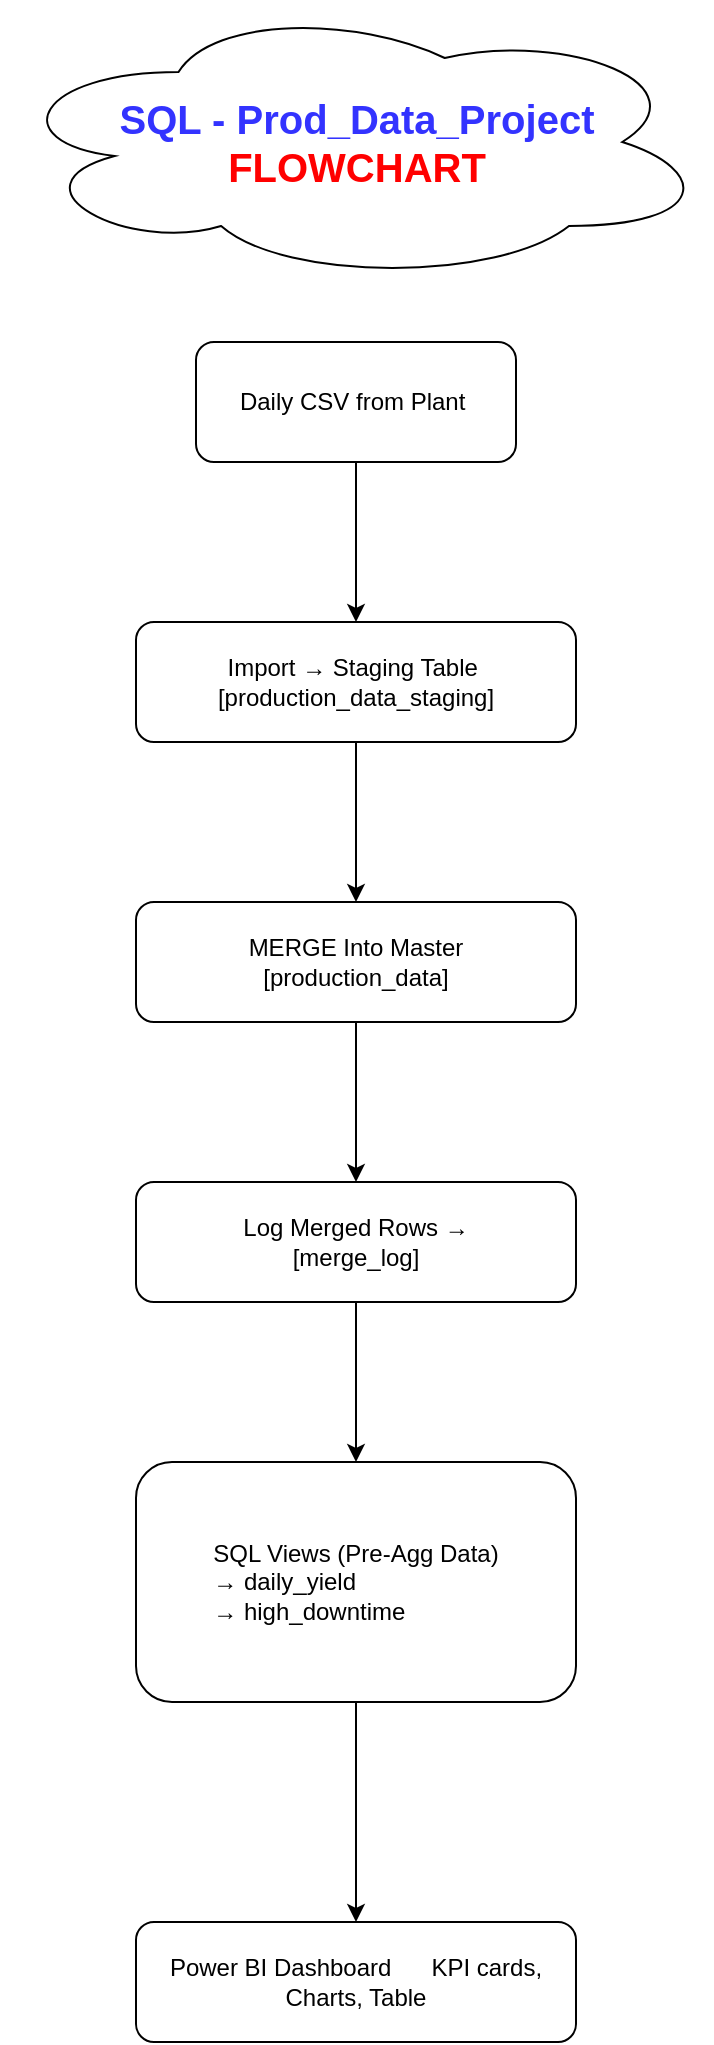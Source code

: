 <mxfile version="27.2.0">
  <diagram name="Page-1" id="hNkkaeRDQVj5U460hjeP">
    <mxGraphModel dx="786" dy="451" grid="1" gridSize="10" guides="1" tooltips="1" connect="1" arrows="1" fold="1" page="1" pageScale="1" pageWidth="827" pageHeight="1169" math="0" shadow="0">
      <root>
        <mxCell id="0" />
        <mxCell id="1" parent="0" />
        <mxCell id="Da83k-IpPBflKszSxnDF-3" value="" style="edgeStyle=orthogonalEdgeStyle;rounded=0;orthogonalLoop=1;jettySize=auto;html=1;" edge="1" parent="1" source="Da83k-IpPBflKszSxnDF-1" target="Da83k-IpPBflKszSxnDF-2">
          <mxGeometry relative="1" as="geometry" />
        </mxCell>
        <mxCell id="Da83k-IpPBflKszSxnDF-1" value="Daily CSV from Plant&amp;nbsp;" style="rounded=1;whiteSpace=wrap;html=1;" vertex="1" parent="1">
          <mxGeometry x="300" y="230" width="160" height="60" as="geometry" />
        </mxCell>
        <mxCell id="Da83k-IpPBflKszSxnDF-5" value="" style="edgeStyle=orthogonalEdgeStyle;rounded=0;orthogonalLoop=1;jettySize=auto;html=1;" edge="1" parent="1" source="Da83k-IpPBflKszSxnDF-2" target="Da83k-IpPBflKszSxnDF-4">
          <mxGeometry relative="1" as="geometry" />
        </mxCell>
        <mxCell id="Da83k-IpPBflKszSxnDF-2" value="&lt;div&gt;Import → Staging Table&lt;span style=&quot;background-color: transparent; color: light-dark(rgb(0, 0, 0), rgb(255, 255, 255));&quot;&gt;&amp;nbsp; [production_data_staging]&lt;/span&gt;&lt;/div&gt;" style="whiteSpace=wrap;html=1;rounded=1;" vertex="1" parent="1">
          <mxGeometry x="270" y="370" width="220" height="60" as="geometry" />
        </mxCell>
        <mxCell id="Da83k-IpPBflKszSxnDF-7" value="" style="edgeStyle=orthogonalEdgeStyle;rounded=0;orthogonalLoop=1;jettySize=auto;html=1;" edge="1" parent="1" source="Da83k-IpPBflKszSxnDF-4" target="Da83k-IpPBflKszSxnDF-6">
          <mxGeometry relative="1" as="geometry" />
        </mxCell>
        <mxCell id="Da83k-IpPBflKszSxnDF-4" value="&lt;div&gt;MERGE Into Master&lt;br&gt;&lt;span style=&quot;background-color: transparent; color: light-dark(rgb(0, 0, 0), rgb(255, 255, 255));&quot;&gt;[production_data]&lt;/span&gt;&lt;/div&gt;" style="whiteSpace=wrap;html=1;rounded=1;" vertex="1" parent="1">
          <mxGeometry x="270" y="510" width="220" height="60" as="geometry" />
        </mxCell>
        <mxCell id="Da83k-IpPBflKszSxnDF-9" value="" style="edgeStyle=orthogonalEdgeStyle;rounded=0;orthogonalLoop=1;jettySize=auto;html=1;" edge="1" parent="1" source="Da83k-IpPBflKszSxnDF-6" target="Da83k-IpPBflKszSxnDF-8">
          <mxGeometry relative="1" as="geometry" />
        </mxCell>
        <mxCell id="Da83k-IpPBflKszSxnDF-6" value="&lt;div&gt;Log Merged Rows →&lt;br&gt;&lt;span style=&quot;background-color: transparent; color: light-dark(rgb(0, 0, 0), rgb(255, 255, 255));&quot;&gt;[merge_log]&lt;/span&gt;&lt;/div&gt;" style="whiteSpace=wrap;html=1;rounded=1;" vertex="1" parent="1">
          <mxGeometry x="270" y="650" width="220" height="60" as="geometry" />
        </mxCell>
        <mxCell id="Da83k-IpPBflKszSxnDF-11" value="" style="edgeStyle=orthogonalEdgeStyle;rounded=0;orthogonalLoop=1;jettySize=auto;html=1;" edge="1" parent="1" source="Da83k-IpPBflKszSxnDF-8" target="Da83k-IpPBflKszSxnDF-10">
          <mxGeometry relative="1" as="geometry" />
        </mxCell>
        <mxCell id="Da83k-IpPBflKszSxnDF-8" value="SQL Views (Pre-Agg Data)&lt;br&gt;&lt;div style=&quot;text-align: left;&quot;&gt;&lt;span style=&quot;background-color: transparent; color: light-dark(rgb(0, 0, 0), rgb(255, 255, 255));&quot;&gt;→ daily_yield&lt;/span&gt;&lt;br&gt;&lt;span style=&quot;background-color: transparent; color: light-dark(rgb(0, 0, 0), rgb(255, 255, 255));&quot;&gt;→ high_downtime&lt;/span&gt;&lt;/div&gt;" style="whiteSpace=wrap;html=1;rounded=1;" vertex="1" parent="1">
          <mxGeometry x="270" y="790" width="220" height="120" as="geometry" />
        </mxCell>
        <mxCell id="Da83k-IpPBflKszSxnDF-10" value="&lt;div&gt;Power BI Dashboard&amp;nbsp; &amp;nbsp; &amp;nbsp;&lt;span style=&quot;background-color: transparent; color: light-dark(rgb(0, 0, 0), rgb(255, 255, 255));&quot;&gt;&amp;nbsp;KPI cards, Charts, Table&lt;/span&gt;&lt;/div&gt;" style="whiteSpace=wrap;html=1;rounded=1;" vertex="1" parent="1">
          <mxGeometry x="270" y="1020" width="220" height="60" as="geometry" />
        </mxCell>
        <mxCell id="Da83k-IpPBflKszSxnDF-13" value="&lt;font style=&quot;font-size: 20px;&quot;&gt;&lt;b style=&quot;&quot;&gt;&lt;font style=&quot;color: light-dark(rgb(51, 51, 255), rgb(168, 168, 255));&quot;&gt;SQL - Prod_Data_Project&lt;/font&gt;&lt;br&gt;&lt;font style=&quot;color: rgb(255, 0, 0);&quot;&gt;FLOWCHART&lt;/font&gt;&lt;/b&gt;&lt;/font&gt;" style="ellipse;shape=cloud;whiteSpace=wrap;html=1;align=center;" vertex="1" parent="1">
          <mxGeometry x="202.5" y="60" width="355" height="140" as="geometry" />
        </mxCell>
      </root>
    </mxGraphModel>
  </diagram>
</mxfile>

